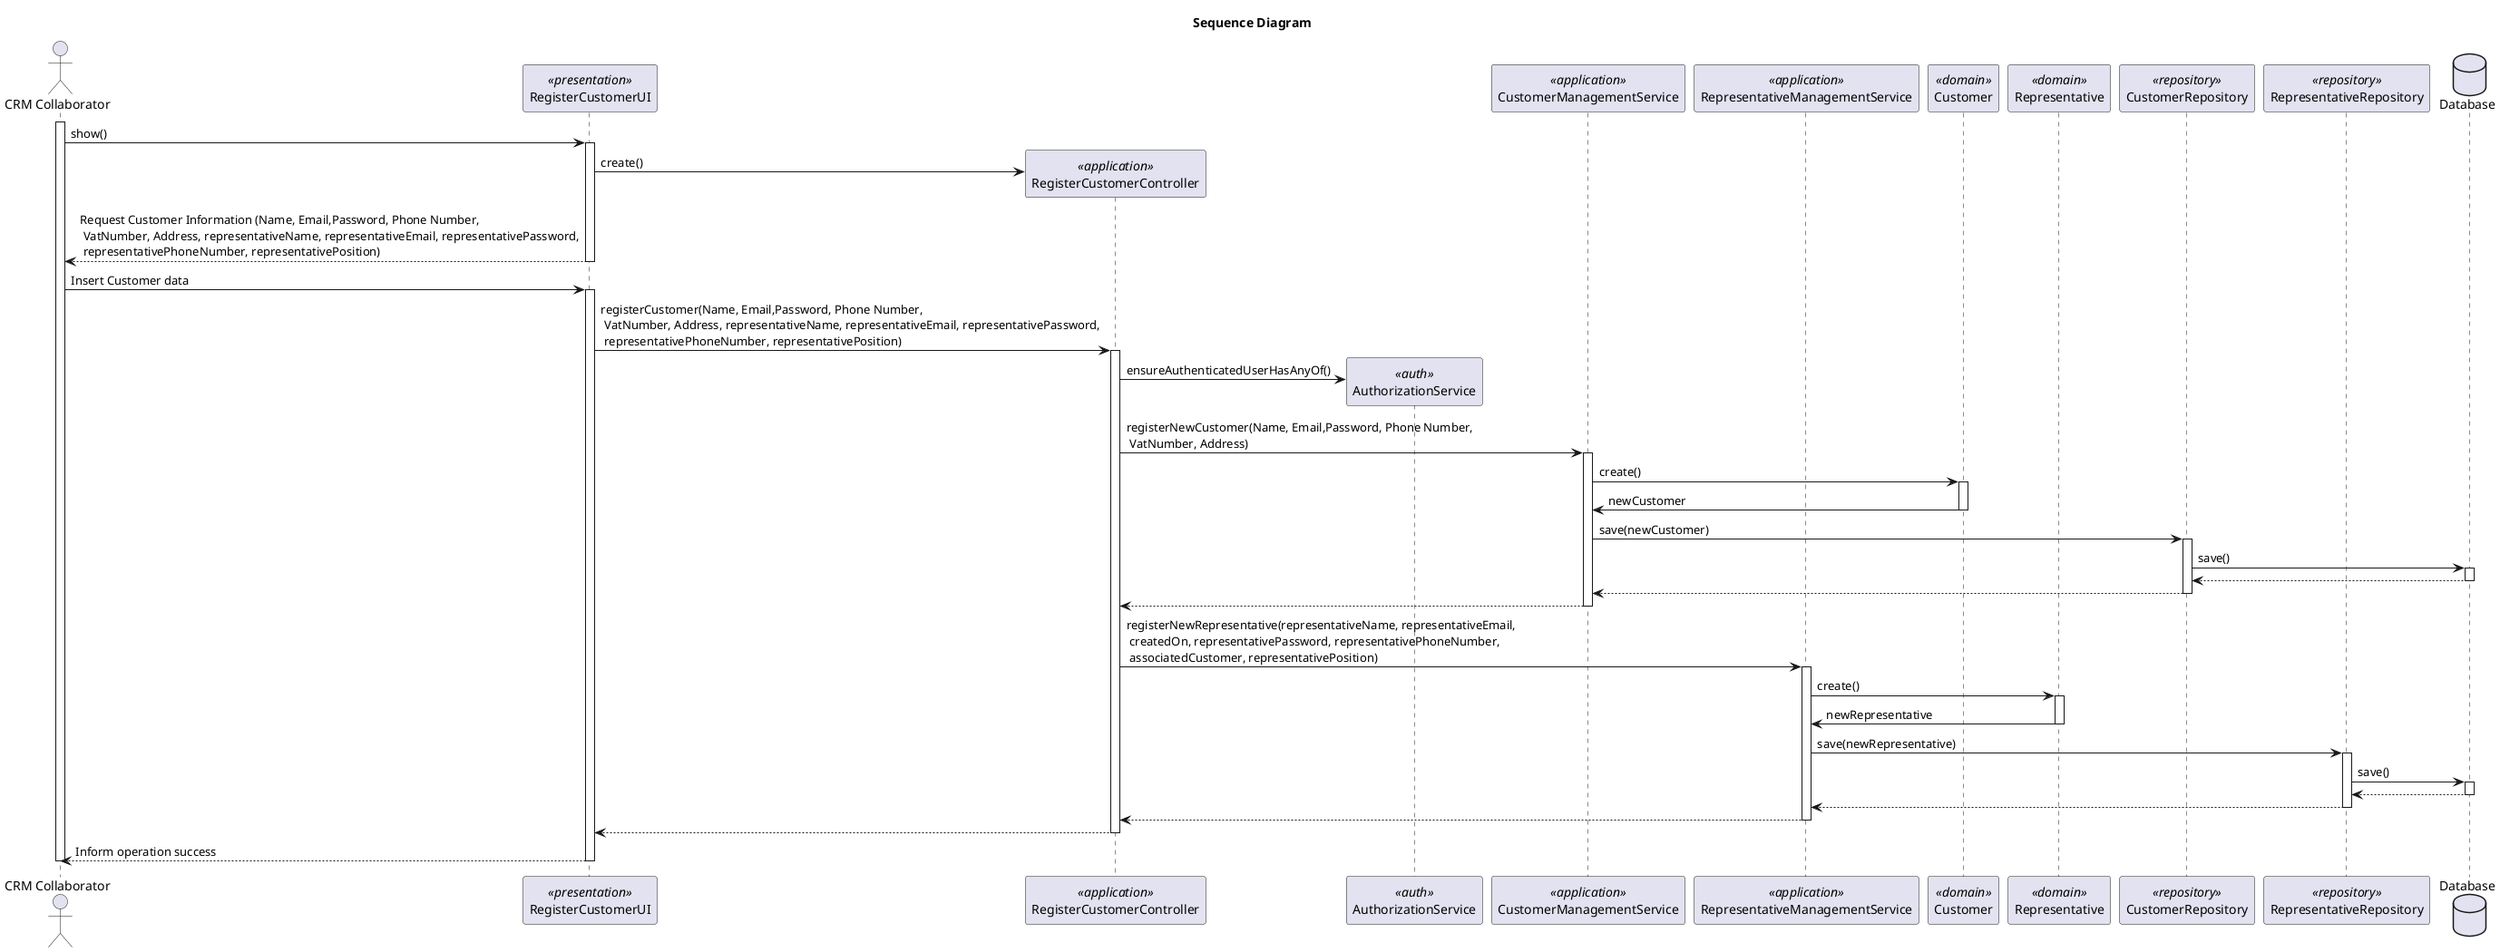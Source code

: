 @startuml
title Sequence Diagram

actor "CRM Collaborator" as Actor
participant "RegisterCustomerUI" as UI <<presentation>>
participant "RegisterCustomerController" as Controller <<application>>
participant "AuthorizationService" as AuthorizationService <<auth>>
participant "CustomerManagementService" as CustomerManagementService <<application>>
participant "RepresentativeManagementService" as RepresentativeManagementService <<application>>
participant "Customer" as Customer <<domain>>
participant "Representative" as Representative <<domain>>
participant "CustomerRepository" as CustomerRepository <<repository>>
participant "RepresentativeRepository" as RepresentativeRepository <<repository>>
database "Database" as Database

activate Actor

Actor -> UI: show()
    activate UI

UI -> Controller** : create()

UI --> Actor: Request Customer Information (Name, Email,Password, Phone Number,\n VatNumber, Address, representativeName, representativeEmail, representativePassword,\n representativePhoneNumber, representativePosition)
deactivate UI

Actor -> UI: Insert Customer data


    activate UI

        UI -> Controller : registerCustomer(Name, Email,Password, Phone Number,\n VatNumber, Address, representativeName, representativeEmail, representativePassword,\n representativePhoneNumber, representativePosition)
            activate Controller

                Controller -> AuthorizationService** : ensureAuthenticatedUserHasAnyOf()

                deactivate AuthorizationService

                Controller -> CustomerManagementService : registerNewCustomer(Name, Email,Password, Phone Number,\n VatNumber, Address)
                activate CustomerManagementService


                    CustomerManagementService -> Customer : create()
                    activate Customer


                    Customer -> CustomerManagementService : newCustomer

                    deactivate Customer


                    CustomerManagementService -> CustomerRepository : save(newCustomer)

                    activate CustomerRepository

                             CustomerRepository -> Database : save()
                             activate Database

                                Database --> CustomerRepository
                             deactivate Database

                             CustomerRepository --> CustomerManagementService
                    deactivate CustomerRepository

                    CustomerManagementService --> Controller
                deactivate CustomerManagementService

                Controller -> RepresentativeManagementService : registerNewRepresentative(representativeName, representativeEmail,\n createdOn, representativePassword, representativePhoneNumber,\n associatedCustomer, representativePosition)
                activate RepresentativeManagementService

                RepresentativeManagementService ->Representative:create()
                activate Representative
                Representative -> RepresentativeManagementService : newRepresentative
                deactivate Representative

                RepresentativeManagementService -> RepresentativeRepository :save(newRepresentative)
                activate RepresentativeRepository
                RepresentativeRepository ->Database :save()
                activate Database
                Database --> RepresentativeRepository
                deactivate Database
                RepresentativeRepository -->RepresentativeManagementService
                deactivate RepresentativeRepository
                RepresentativeManagementService --> Controller
                deactivate RepresentativeManagementService


                Controller --> UI
            deactivate Controller
        UI --> Actor : Inform operation success
        deactivate UI
deactivate Actor

@enduml

